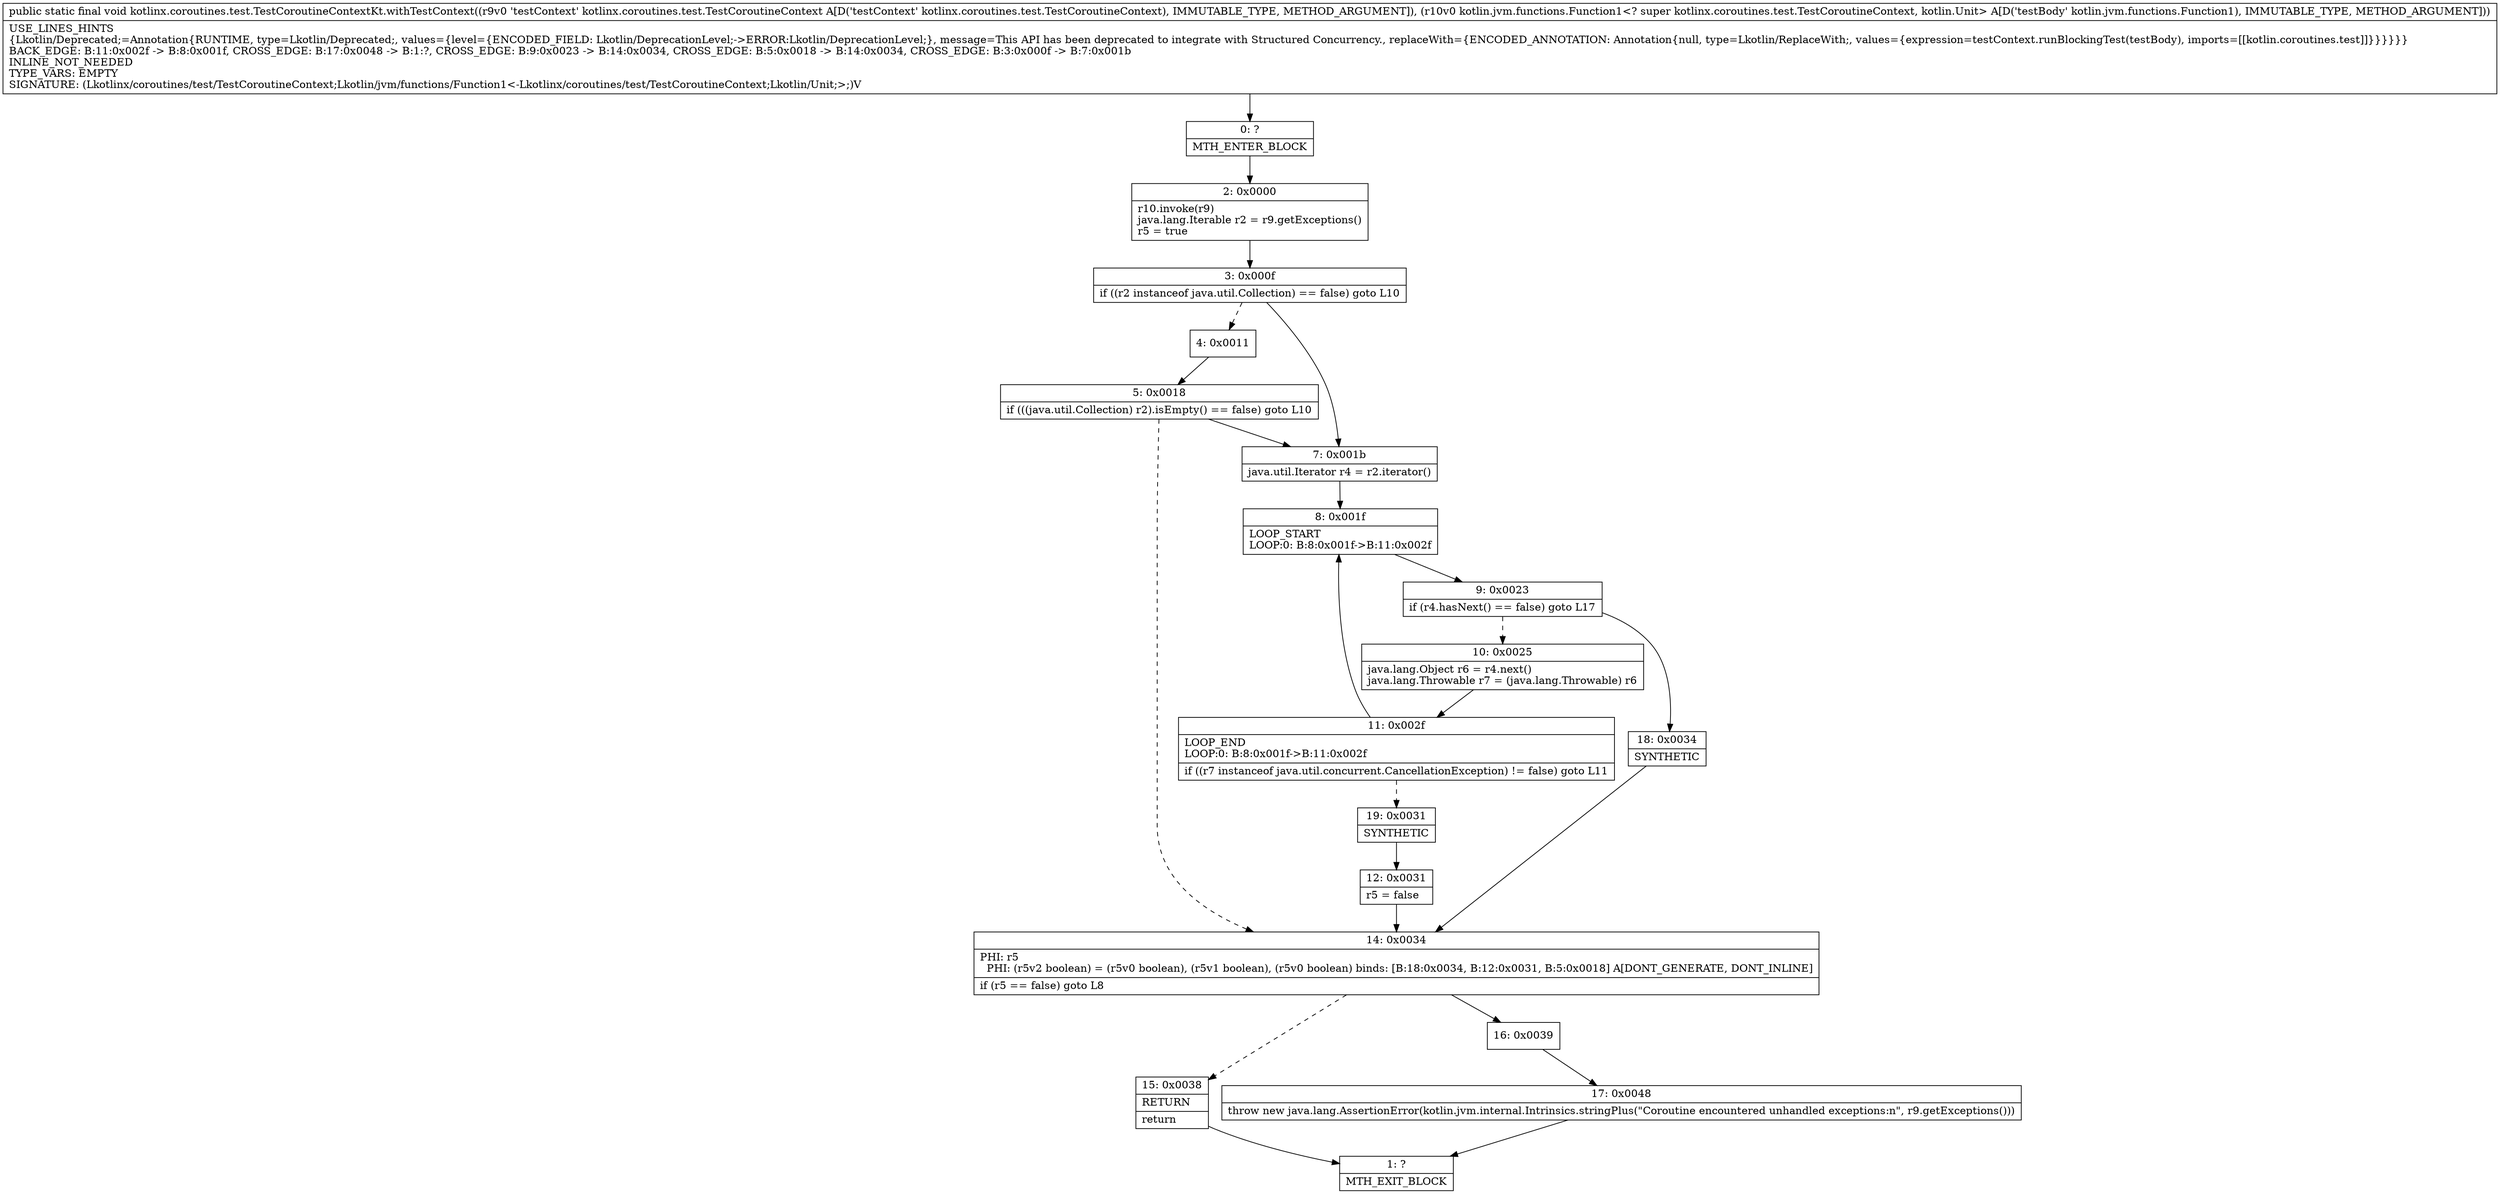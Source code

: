 digraph "CFG forkotlinx.coroutines.test.TestCoroutineContextKt.withTestContext(Lkotlinx\/coroutines\/test\/TestCoroutineContext;Lkotlin\/jvm\/functions\/Function1;)V" {
Node_0 [shape=record,label="{0\:\ ?|MTH_ENTER_BLOCK\l}"];
Node_2 [shape=record,label="{2\:\ 0x0000|r10.invoke(r9)\ljava.lang.Iterable r2 = r9.getExceptions()\lr5 = true\l}"];
Node_3 [shape=record,label="{3\:\ 0x000f|if ((r2 instanceof java.util.Collection) == false) goto L10\l}"];
Node_4 [shape=record,label="{4\:\ 0x0011}"];
Node_5 [shape=record,label="{5\:\ 0x0018|if (((java.util.Collection) r2).isEmpty() == false) goto L10\l}"];
Node_14 [shape=record,label="{14\:\ 0x0034|PHI: r5 \l  PHI: (r5v2 boolean) = (r5v0 boolean), (r5v1 boolean), (r5v0 boolean) binds: [B:18:0x0034, B:12:0x0031, B:5:0x0018] A[DONT_GENERATE, DONT_INLINE]\l|if (r5 == false) goto L8\l}"];
Node_15 [shape=record,label="{15\:\ 0x0038|RETURN\l|return\l}"];
Node_1 [shape=record,label="{1\:\ ?|MTH_EXIT_BLOCK\l}"];
Node_16 [shape=record,label="{16\:\ 0x0039}"];
Node_17 [shape=record,label="{17\:\ 0x0048|throw new java.lang.AssertionError(kotlin.jvm.internal.Intrinsics.stringPlus(\"Coroutine encountered unhandled exceptions:n\", r9.getExceptions()))\l}"];
Node_7 [shape=record,label="{7\:\ 0x001b|java.util.Iterator r4 = r2.iterator()\l}"];
Node_8 [shape=record,label="{8\:\ 0x001f|LOOP_START\lLOOP:0: B:8:0x001f\-\>B:11:0x002f\l}"];
Node_9 [shape=record,label="{9\:\ 0x0023|if (r4.hasNext() == false) goto L17\l}"];
Node_10 [shape=record,label="{10\:\ 0x0025|java.lang.Object r6 = r4.next()\ljava.lang.Throwable r7 = (java.lang.Throwable) r6\l}"];
Node_11 [shape=record,label="{11\:\ 0x002f|LOOP_END\lLOOP:0: B:8:0x001f\-\>B:11:0x002f\l|if ((r7 instanceof java.util.concurrent.CancellationException) != false) goto L11\l}"];
Node_19 [shape=record,label="{19\:\ 0x0031|SYNTHETIC\l}"];
Node_12 [shape=record,label="{12\:\ 0x0031|r5 = false\l}"];
Node_18 [shape=record,label="{18\:\ 0x0034|SYNTHETIC\l}"];
MethodNode[shape=record,label="{public static final void kotlinx.coroutines.test.TestCoroutineContextKt.withTestContext((r9v0 'testContext' kotlinx.coroutines.test.TestCoroutineContext A[D('testContext' kotlinx.coroutines.test.TestCoroutineContext), IMMUTABLE_TYPE, METHOD_ARGUMENT]), (r10v0 kotlin.jvm.functions.Function1\<? super kotlinx.coroutines.test.TestCoroutineContext, kotlin.Unit\> A[D('testBody' kotlin.jvm.functions.Function1), IMMUTABLE_TYPE, METHOD_ARGUMENT]))  | USE_LINES_HINTS\l\{Lkotlin\/Deprecated;=Annotation\{RUNTIME, type=Lkotlin\/Deprecated;, values=\{level=\{ENCODED_FIELD: Lkotlin\/DeprecationLevel;\-\>ERROR:Lkotlin\/DeprecationLevel;\}, message=This API has been deprecated to integrate with Structured Concurrency., replaceWith=\{ENCODED_ANNOTATION: Annotation\{null, type=Lkotlin\/ReplaceWith;, values=\{expression=testContext.runBlockingTest(testBody), imports=[[kotlin.coroutines.test]]\}\}\}\}\}\}\lBACK_EDGE: B:11:0x002f \-\> B:8:0x001f, CROSS_EDGE: B:17:0x0048 \-\> B:1:?, CROSS_EDGE: B:9:0x0023 \-\> B:14:0x0034, CROSS_EDGE: B:5:0x0018 \-\> B:14:0x0034, CROSS_EDGE: B:3:0x000f \-\> B:7:0x001b\lINLINE_NOT_NEEDED\lTYPE_VARS: EMPTY\lSIGNATURE: (Lkotlinx\/coroutines\/test\/TestCoroutineContext;Lkotlin\/jvm\/functions\/Function1\<\-Lkotlinx\/coroutines\/test\/TestCoroutineContext;Lkotlin\/Unit;\>;)V\l}"];
MethodNode -> Node_0;Node_0 -> Node_2;
Node_2 -> Node_3;
Node_3 -> Node_4[style=dashed];
Node_3 -> Node_7;
Node_4 -> Node_5;
Node_5 -> Node_7;
Node_5 -> Node_14[style=dashed];
Node_14 -> Node_15[style=dashed];
Node_14 -> Node_16;
Node_15 -> Node_1;
Node_16 -> Node_17;
Node_17 -> Node_1;
Node_7 -> Node_8;
Node_8 -> Node_9;
Node_9 -> Node_10[style=dashed];
Node_9 -> Node_18;
Node_10 -> Node_11;
Node_11 -> Node_8;
Node_11 -> Node_19[style=dashed];
Node_19 -> Node_12;
Node_12 -> Node_14;
Node_18 -> Node_14;
}

